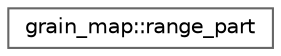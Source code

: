 digraph "类继承关系图"
{
 // LATEX_PDF_SIZE
  bgcolor="transparent";
  edge [fontname=Helvetica,fontsize=10,labelfontname=Helvetica,labelfontsize=10];
  node [fontname=Helvetica,fontsize=10,shape=box,height=0.2,width=0.4];
  rankdir="LR";
  Node0 [id="Node000000",label="grain_map::range_part",height=0.2,width=0.4,color="grey40", fillcolor="white", style="filled",URL="$structgrain__map_1_1range__part.html",tooltip=" "];
}
